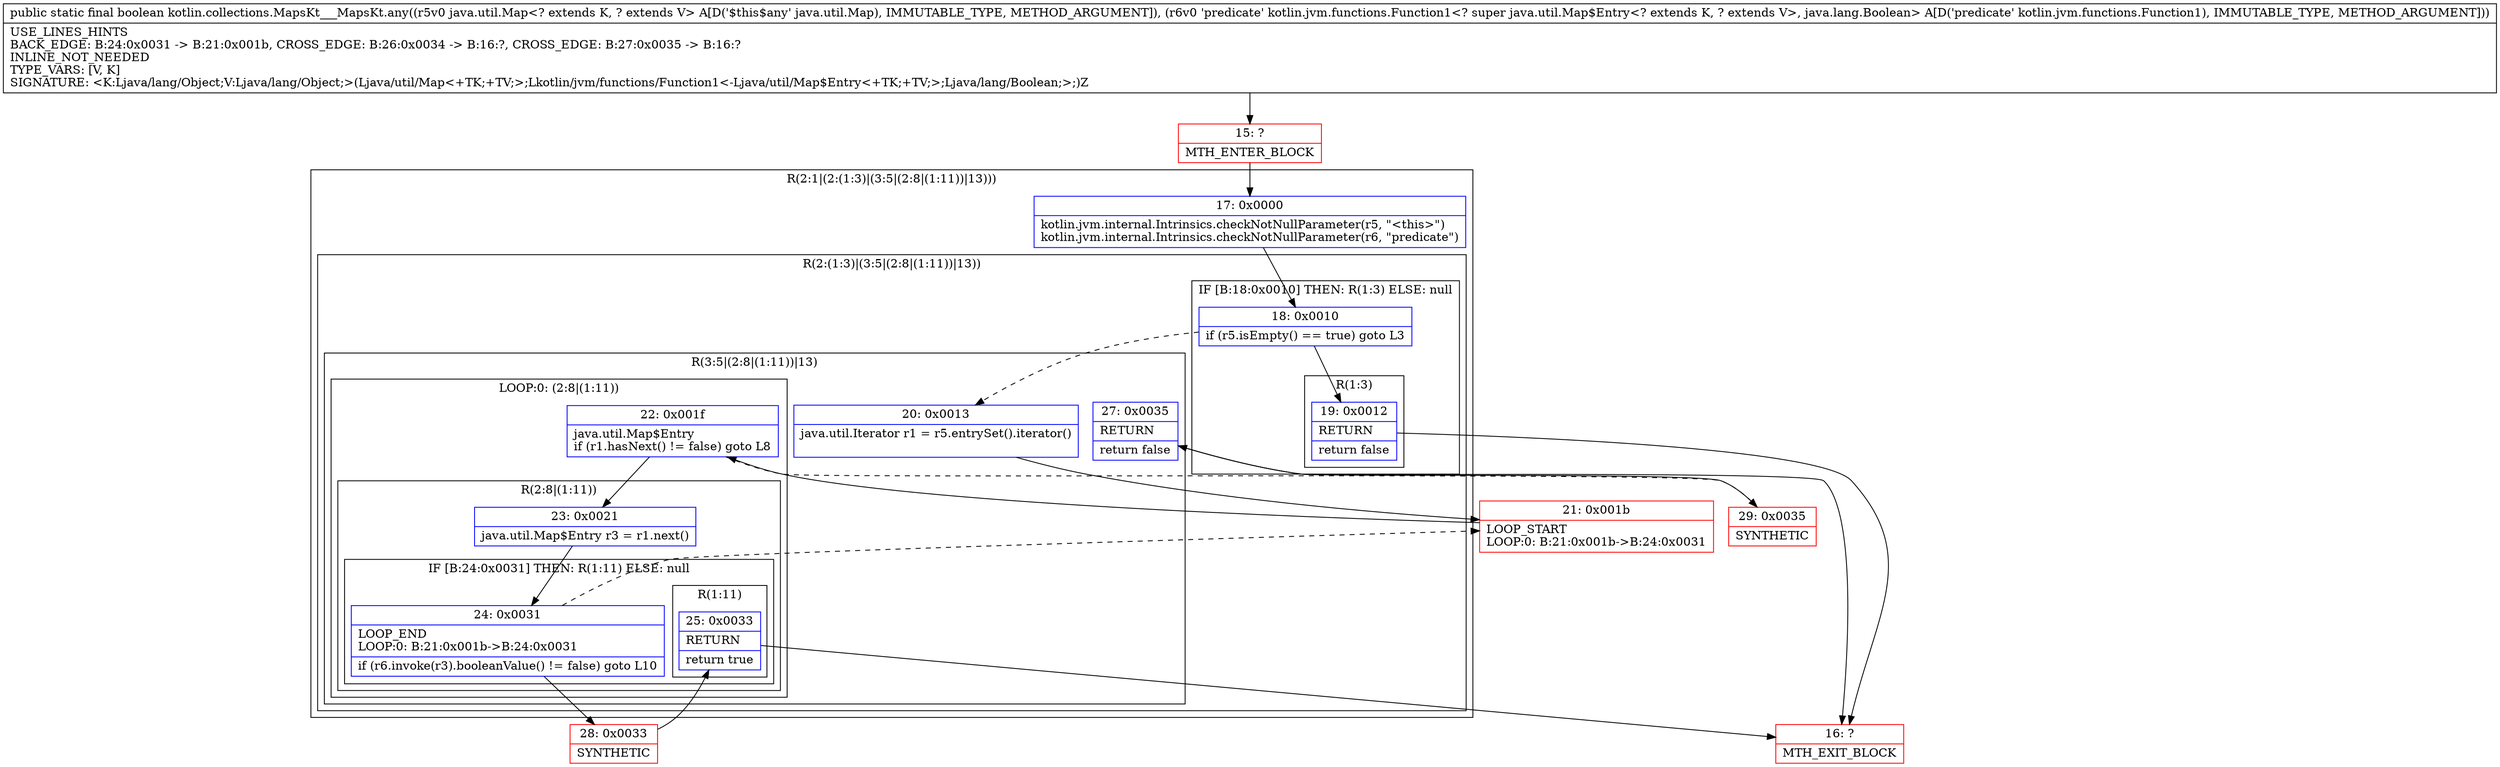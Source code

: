 digraph "CFG forkotlin.collections.MapsKt___MapsKt.any(Ljava\/util\/Map;Lkotlin\/jvm\/functions\/Function1;)Z" {
subgraph cluster_Region_1183819286 {
label = "R(2:1|(2:(1:3)|(3:5|(2:8|(1:11))|13)))";
node [shape=record,color=blue];
Node_17 [shape=record,label="{17\:\ 0x0000|kotlin.jvm.internal.Intrinsics.checkNotNullParameter(r5, \"\<this\>\")\lkotlin.jvm.internal.Intrinsics.checkNotNullParameter(r6, \"predicate\")\l}"];
subgraph cluster_Region_1159119638 {
label = "R(2:(1:3)|(3:5|(2:8|(1:11))|13))";
node [shape=record,color=blue];
subgraph cluster_IfRegion_304762536 {
label = "IF [B:18:0x0010] THEN: R(1:3) ELSE: null";
node [shape=record,color=blue];
Node_18 [shape=record,label="{18\:\ 0x0010|if (r5.isEmpty() == true) goto L3\l}"];
subgraph cluster_Region_234816299 {
label = "R(1:3)";
node [shape=record,color=blue];
Node_19 [shape=record,label="{19\:\ 0x0012|RETURN\l|return false\l}"];
}
}
subgraph cluster_Region_922467220 {
label = "R(3:5|(2:8|(1:11))|13)";
node [shape=record,color=blue];
Node_20 [shape=record,label="{20\:\ 0x0013|java.util.Iterator r1 = r5.entrySet().iterator()\l\l}"];
subgraph cluster_LoopRegion_1166458926 {
label = "LOOP:0: (2:8|(1:11))";
node [shape=record,color=blue];
Node_22 [shape=record,label="{22\:\ 0x001f|java.util.Map$Entry \lif (r1.hasNext() != false) goto L8\l}"];
subgraph cluster_Region_93952312 {
label = "R(2:8|(1:11))";
node [shape=record,color=blue];
Node_23 [shape=record,label="{23\:\ 0x0021|java.util.Map$Entry r3 = r1.next()\l}"];
subgraph cluster_IfRegion_1879713019 {
label = "IF [B:24:0x0031] THEN: R(1:11) ELSE: null";
node [shape=record,color=blue];
Node_24 [shape=record,label="{24\:\ 0x0031|LOOP_END\lLOOP:0: B:21:0x001b\-\>B:24:0x0031\l|if (r6.invoke(r3).booleanValue() != false) goto L10\l}"];
subgraph cluster_Region_465966709 {
label = "R(1:11)";
node [shape=record,color=blue];
Node_25 [shape=record,label="{25\:\ 0x0033|RETURN\l|return true\l}"];
}
}
}
}
Node_27 [shape=record,label="{27\:\ 0x0035|RETURN\l|return false\l}"];
}
}
}
Node_15 [shape=record,color=red,label="{15\:\ ?|MTH_ENTER_BLOCK\l}"];
Node_16 [shape=record,color=red,label="{16\:\ ?|MTH_EXIT_BLOCK\l}"];
Node_21 [shape=record,color=red,label="{21\:\ 0x001b|LOOP_START\lLOOP:0: B:21:0x001b\-\>B:24:0x0031\l}"];
Node_28 [shape=record,color=red,label="{28\:\ 0x0033|SYNTHETIC\l}"];
Node_29 [shape=record,color=red,label="{29\:\ 0x0035|SYNTHETIC\l}"];
MethodNode[shape=record,label="{public static final boolean kotlin.collections.MapsKt___MapsKt.any((r5v0 java.util.Map\<? extends K, ? extends V\> A[D('$this$any' java.util.Map), IMMUTABLE_TYPE, METHOD_ARGUMENT]), (r6v0 'predicate' kotlin.jvm.functions.Function1\<? super java.util.Map$Entry\<? extends K, ? extends V\>, java.lang.Boolean\> A[D('predicate' kotlin.jvm.functions.Function1), IMMUTABLE_TYPE, METHOD_ARGUMENT]))  | USE_LINES_HINTS\lBACK_EDGE: B:24:0x0031 \-\> B:21:0x001b, CROSS_EDGE: B:26:0x0034 \-\> B:16:?, CROSS_EDGE: B:27:0x0035 \-\> B:16:?\lINLINE_NOT_NEEDED\lTYPE_VARS: [V, K]\lSIGNATURE: \<K:Ljava\/lang\/Object;V:Ljava\/lang\/Object;\>(Ljava\/util\/Map\<+TK;+TV;\>;Lkotlin\/jvm\/functions\/Function1\<\-Ljava\/util\/Map$Entry\<+TK;+TV;\>;Ljava\/lang\/Boolean;\>;)Z\l}"];
MethodNode -> Node_15;Node_17 -> Node_18;
Node_18 -> Node_19;
Node_18 -> Node_20[style=dashed];
Node_19 -> Node_16;
Node_20 -> Node_21;
Node_22 -> Node_23;
Node_22 -> Node_29[style=dashed];
Node_23 -> Node_24;
Node_24 -> Node_21[style=dashed];
Node_24 -> Node_28;
Node_25 -> Node_16;
Node_27 -> Node_16;
Node_15 -> Node_17;
Node_21 -> Node_22;
Node_28 -> Node_25;
Node_29 -> Node_27;
}

